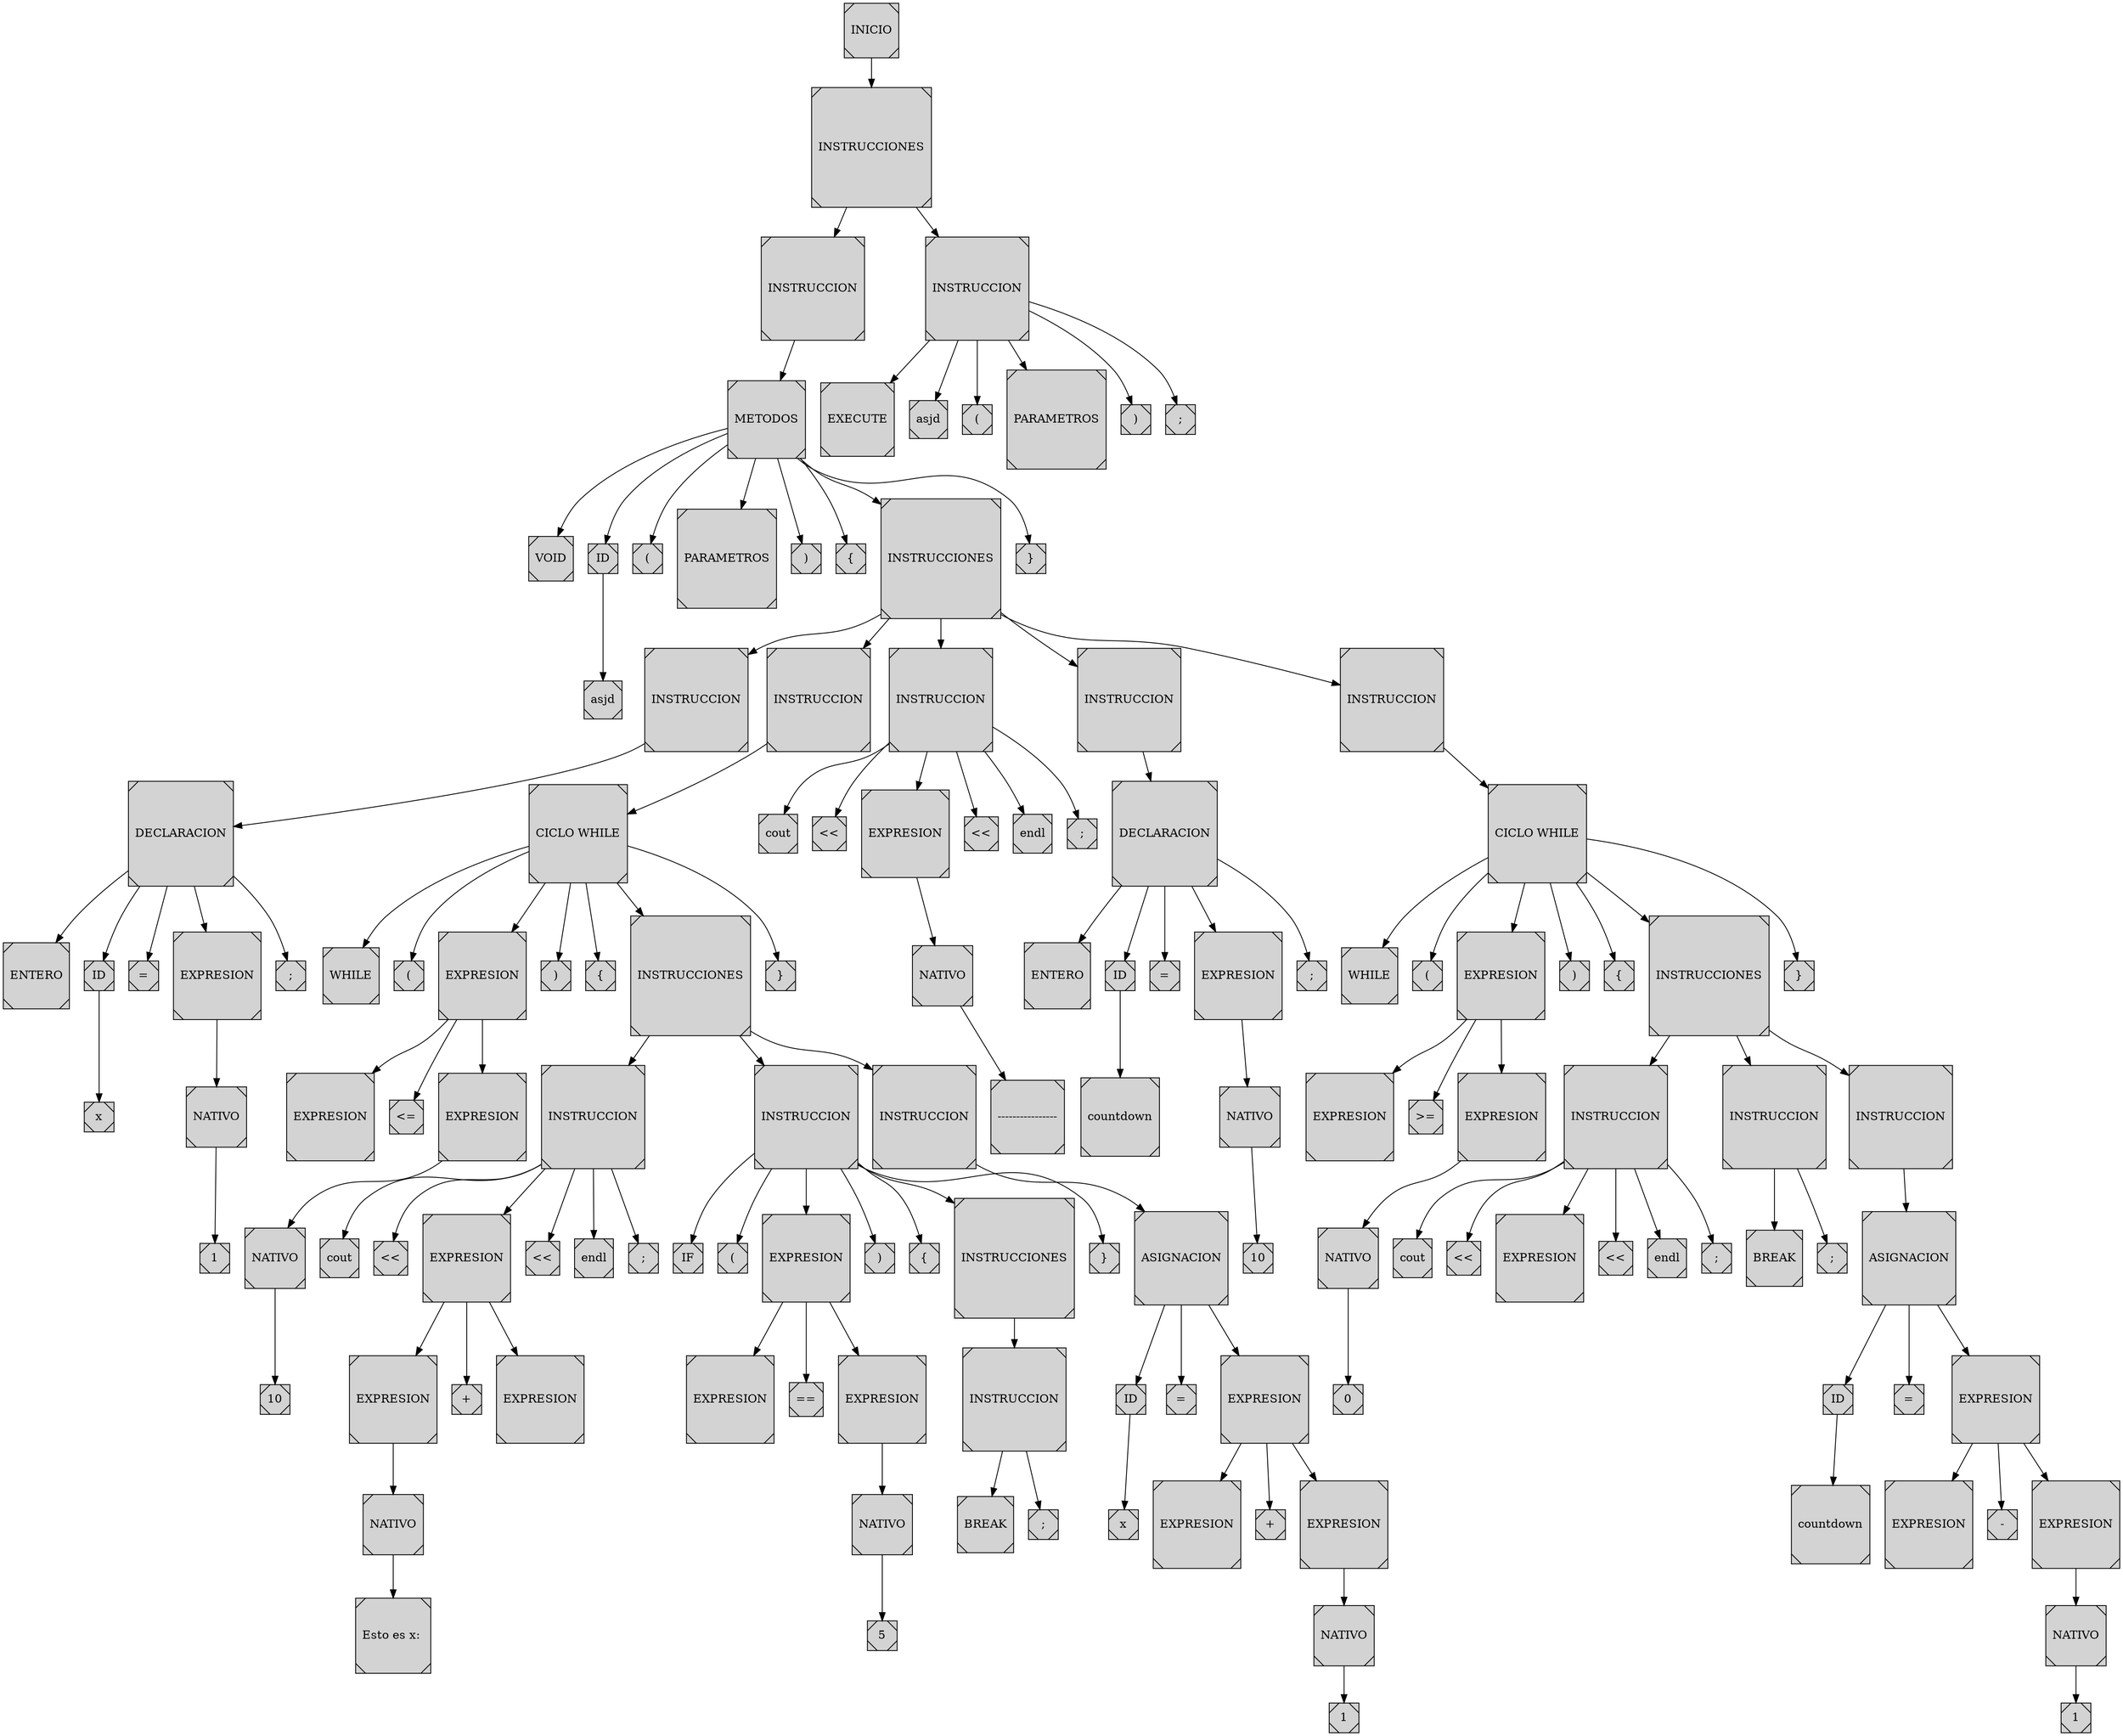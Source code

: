 digraph ast{
node [
shape = Msquare
style = filled
]
nINICIO[label="INICIO"];
nINSTRUCCIONES[label="INSTRUCCIONES"];
nINICIO->nINSTRUCCIONES;
n1[label="INSTRUCCION"];
nINSTRUCCIONES->n1;
n2[label="METODOS" 
];
n3[label="VOID"];
n4[label="ID"];
n5[label="asjd"];
n6[label="("];
n7[label="PARAMETROS"];
n8[label=")"];
n9[label="{"];
n10[label="INSTRUCCIONES"];
n11[label="INSTRUCCION"];
n12[label="INSTRUCCION"];
n13[label="INSTRUCCION"];
n14[label="INSTRUCCION"];
n15[label="INSTRUCCION"];
n16[label="}"];
n2 -> n3;
n2 -> n4;
n4 -> n5;
n2 -> n6;
n2 -> n7;
n2 -> n8;
n2 -> n9;
n2 -> n10;
n10 -> n11;
n10 -> n12;
n10 -> n13;
n10 -> n14;
n10 -> n15;
n2 -> n16;
n1 -> n2;
n17[label="DECLARACION"];
n18[label="ENTERO"];
n19[label="ID"];
n20 [label = "x"];
n11 -> n17;
n17 -> n19;
n17 -> n18;
n19 -> n20;
n21[label="="];
n22[label="EXPRESION"];
n17 -> n21;
n17 -> n22;
n24[label="NATIVO"];
n25[label="1"];
n24->n25;
n22->n24;
n23[label=";"];
n17 -> n23;
 n26[label="CICLO WHILE"];
 n27[label="WHILE"];
 n28[label="("];
 n29[label="EXPRESION"];
 n30[label=")"];
 n31[label="{"];
 n32[label="INSTRUCCIONES"];
 n33[label="INSTRUCCION"];
 n34[label="INSTRUCCION"];
 n35[label="INSTRUCCION"];
 n36[label="}"];
 n12 -> n26;
 n26 -> n27;
 n26 -> n28;
 n26 -> n29;
 n26 -> n30;
 n26 -> n31;
 n26 -> n32;
 n32 -> n33;
 n32 -> n34;
 n32 -> n35;
 n26 -> n36;
n37[label="cout"];
n38[label="<<"];
n39[label="EXPRESION"];
n40[label="<<"];
n41[label="endl"];
n42[label=";"];
n33 -> n37;
n33 -> n38;
n33 -> n39;
n33 -> n40;
n33 -> n41;
n33 -> n42;
n43[label= "EXPRESION"];
n44[label="+"];
n45[label="EXPRESION"];
n39 -> n43;
n39 -> n44;
n39 -> n45;
n46[label="NATIVO"];
n47[label="Esto es x: "];
n46->n47;
n43->n46;
n48[label="IF"];
n49[label="("];
n50[label="EXPRESION"];
n51[label=")"];
n52[label="{"];
n53[label="INSTRUCCIONES"];
n54[label="INSTRUCCION"];
n55[label="}"];
n34 -> n48;
n34 -> n49;
n34 -> n50;
n34 -> n51;
n34 -> n52;
n34 -> n53;
n53 -> n54;
n34 -> n55;
n56[label = "EXPRESION"];
n58[label = "=="];
n57[label = "EXPRESION"];
n50 -> n56;
n50 -> n58;
n50 -> n57;
n59[label="NATIVO"];
n60[label="5"];
n59->n60;
n57->n59;
n61[label="BREAK"];
n62[label=";"];
n54 -> n61;
n54 -> n62;
 n63[label="ASIGNACION"];
n64[label="ID"];
n65[label="x"];
n66[label="="];
n67[label="EXPRESION"];
 n35 -> n63;
n63 -> n64;
n64 -> n65;
n63 -> n66;
n63 -> n67;
n68[label= "EXPRESION"];
n69[label="+"];
n70[label="EXPRESION"];
n67 -> n68;
n67 -> n69;
n67 -> n70;
n71[label="NATIVO"];
n72[label="1"];
n71->n72;
n70->n71;
n73[label = "EXPRESION"];
n75[label = "<="];
n74[label = "EXPRESION"];
n29 -> n73;
n29 -> n75;
n29 -> n74;
n76[label="NATIVO"];
n77[label="10"];
n76->n77;
n74->n76;
n78[label="cout"];
n79[label="<<"];
n80[label="EXPRESION"];
n81[label="<<"];
n82[label="endl"];
n83[label=";"];
n13 -> n78;
n13 -> n79;
n13 -> n80;
n13 -> n81;
n13 -> n82;
n13 -> n83;
n84[label="NATIVO"];
n85[label="----------------"];
n84->n85;
n80->n84;
n86[label="DECLARACION"];
n87[label="ENTERO"];
n88[label="ID"];
n89 [label = "countdown"];
n14 -> n86;
n86 -> n88;
n86 -> n87;
n88 -> n89;
n90[label="="];
n91[label="EXPRESION"];
n86 -> n90;
n86 -> n91;
n93[label="NATIVO"];
n94[label="10"];
n93->n94;
n91->n93;
n92[label=";"];
n86 -> n92;
 n95[label="CICLO WHILE"];
 n96[label="WHILE"];
 n97[label="("];
 n98[label="EXPRESION"];
 n99[label=")"];
 n100[label="{"];
 n101[label="INSTRUCCIONES"];
 n102[label="INSTRUCCION"];
 n103[label="INSTRUCCION"];
 n104[label="INSTRUCCION"];
 n105[label="}"];
 n15 -> n95;
 n95 -> n96;
 n95 -> n97;
 n95 -> n98;
 n95 -> n99;
 n95 -> n100;
 n95 -> n101;
 n101 -> n102;
 n101 -> n103;
 n101 -> n104;
 n95 -> n105;
n106[label="cout"];
n107[label="<<"];
n108[label="EXPRESION"];
n109[label="<<"];
n110[label="endl"];
n111[label=";"];
n102 -> n106;
n102 -> n107;
n102 -> n108;
n102 -> n109;
n102 -> n110;
n102 -> n111;
n112[label="BREAK"];
n113[label=";"];
n103 -> n112;
n103 -> n113;
 n114[label="ASIGNACION"];
n115[label="ID"];
n116[label="countdown"];
n117[label="="];
n118[label="EXPRESION"];
 n104 -> n114;
n114 -> n115;
n115 -> n116;
n114 -> n117;
n114 -> n118;
n119[label= "EXPRESION"];
n120[label="-"];
n121[label="EXPRESION"];
n118 -> n119;
n118 -> n120;
n118 -> n121;
n122[label="NATIVO"];
n123[label="1"];
n122->n123;
n121->n122;
n124[label = "EXPRESION"];
n126[label = ">="];
n125[label = "EXPRESION"];
n98 -> n124;
n98 -> n126;
n98 -> n125;
n127[label="NATIVO"];
n128[label="0"];
n127->n128;
n125->n127;
n129[label="INSTRUCCION"];
nINSTRUCCIONES->n129;
n130[label="EXECUTE"];
n131[label="asjd"];
n132[label="("];
n133[label="PARAMETROS"];
n134[label=")"];
n135[label=";"];
n129 -> n130;
n129 -> n131;
n129 -> n132;
n129 -> n133;
n129 -> n134;
n129 -> n135;

}